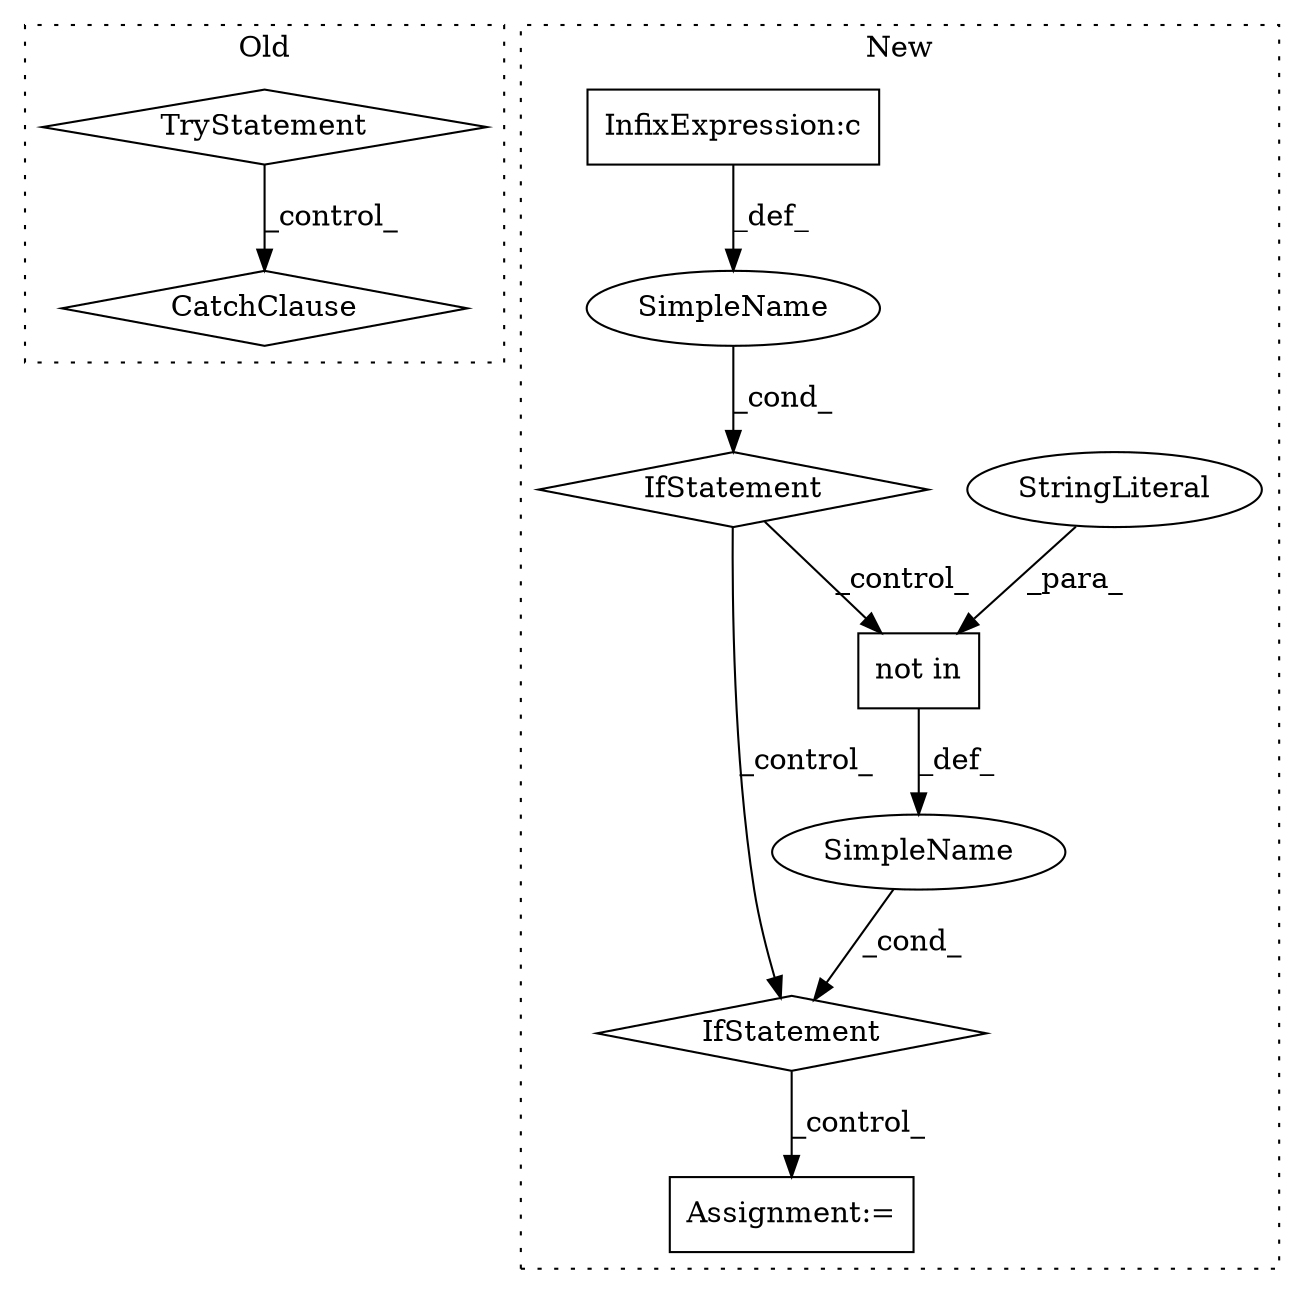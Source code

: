digraph G {
subgraph cluster0 {
1 [label="TryStatement" a="54" s="1643" l="4" shape="diamond"];
3 [label="CatchClause" a="12" s="1911,1947" l="13,2" shape="diamond"];
label = "Old";
style="dotted";
}
subgraph cluster1 {
2 [label="not in" a="108" s="1896" l="25" shape="box"];
4 [label="IfStatement" a="25" s="1884,1921" l="12,2" shape="diamond"];
5 [label="Assignment:=" a="7" s="1946" l="1" shape="box"];
6 [label="SimpleName" a="42" s="" l="" shape="ellipse"];
7 [label="StringLiteral" a="45" s="1896" l="6" shape="ellipse"];
8 [label="SimpleName" a="42" s="" l="" shape="ellipse"];
9 [label="IfStatement" a="25" s="1742,1790" l="4,2" shape="diamond"];
10 [label="InfixExpression:c" a="27" s="1767" l="4" shape="box"];
label = "New";
style="dotted";
}
1 -> 3 [label="_control_"];
2 -> 6 [label="_def_"];
4 -> 5 [label="_control_"];
6 -> 4 [label="_cond_"];
7 -> 2 [label="_para_"];
8 -> 9 [label="_cond_"];
9 -> 4 [label="_control_"];
9 -> 2 [label="_control_"];
10 -> 8 [label="_def_"];
}
